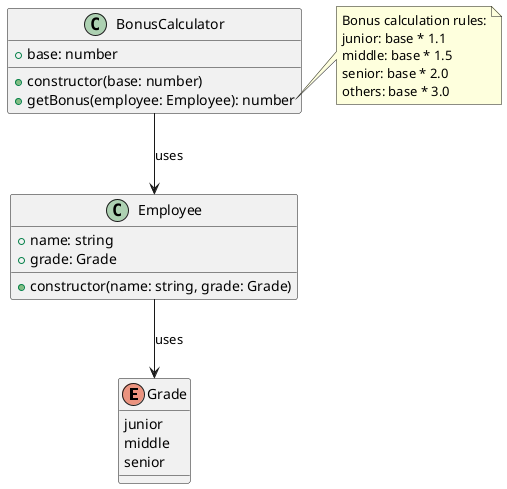 @startuml EmployeeBonus

enum Grade {
 junior
 middle
 senior
}

class Employee {
 + name: string
 + grade: Grade
 + constructor(name: string, grade: Grade)
}

class BonusCalculator {
 + base: number
 + constructor(base: number)
 + getBonus(employee: Employee): number
}

Employee --> Grade: uses
BonusCalculator --> Employee: uses

note right of BonusCalculator::getBonus
 Bonus calculation rules:
 junior: base * 1.1
 middle: base * 1.5
 senior: base * 2.0
 others: base * 3.0
end note

@enduml